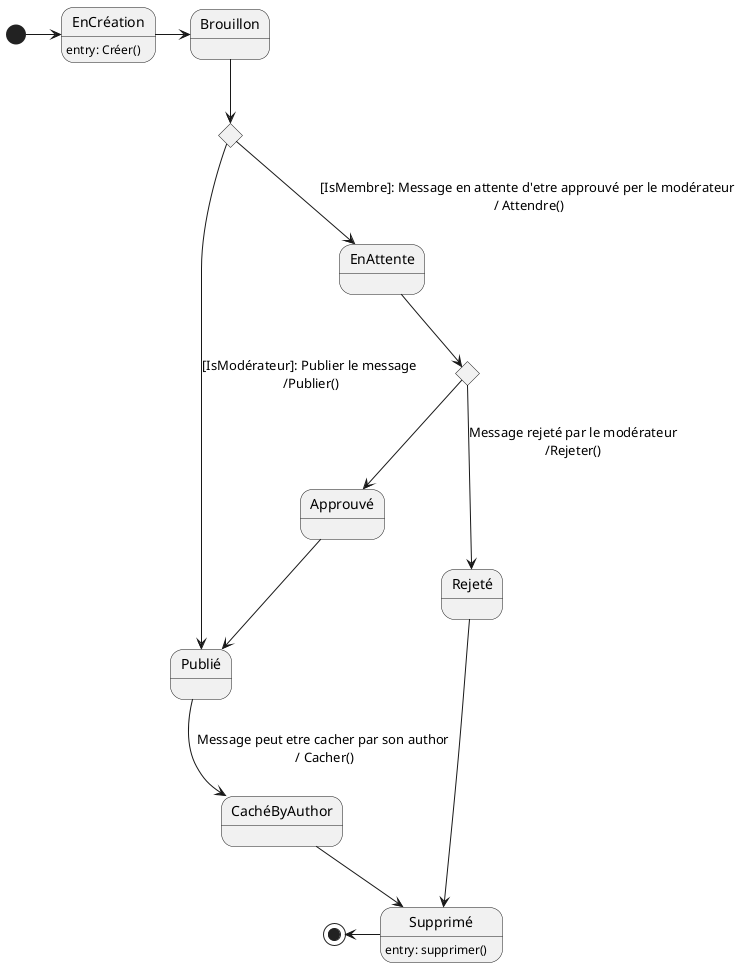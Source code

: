 @startuml

'Diagramme de machine à états (PlantUML)

'Configuration charte graphique'

'États et transitions'
state EnCréation : entry: Créer()
state Supprimé : entry: supprimer()

[*] -right-> EnCréation
EnCréation -right-> Brouillon
state c <<choice>>
Brouillon --> c
c --> Publié :[IsModérateur]: Publier le message \n/Publier()
c --> EnAttente :[IsMembre]: Message en attente d'etre approuvé per le modérateur \n/ Attendre()
state a <<choice>>
EnAttente --> a
a --> Rejeté : Message rejeté par le modérateur\n/Rejeter()
a --> Approuvé 
Rejeté --> Supprimé
Approuvé --> Publié
Publié --> CachéByAuthor: Message peut etre cacher par son author \n/ Cacher()
CachéByAuthor --> Supprimé

Supprimé-left->[*]

@enduml
  